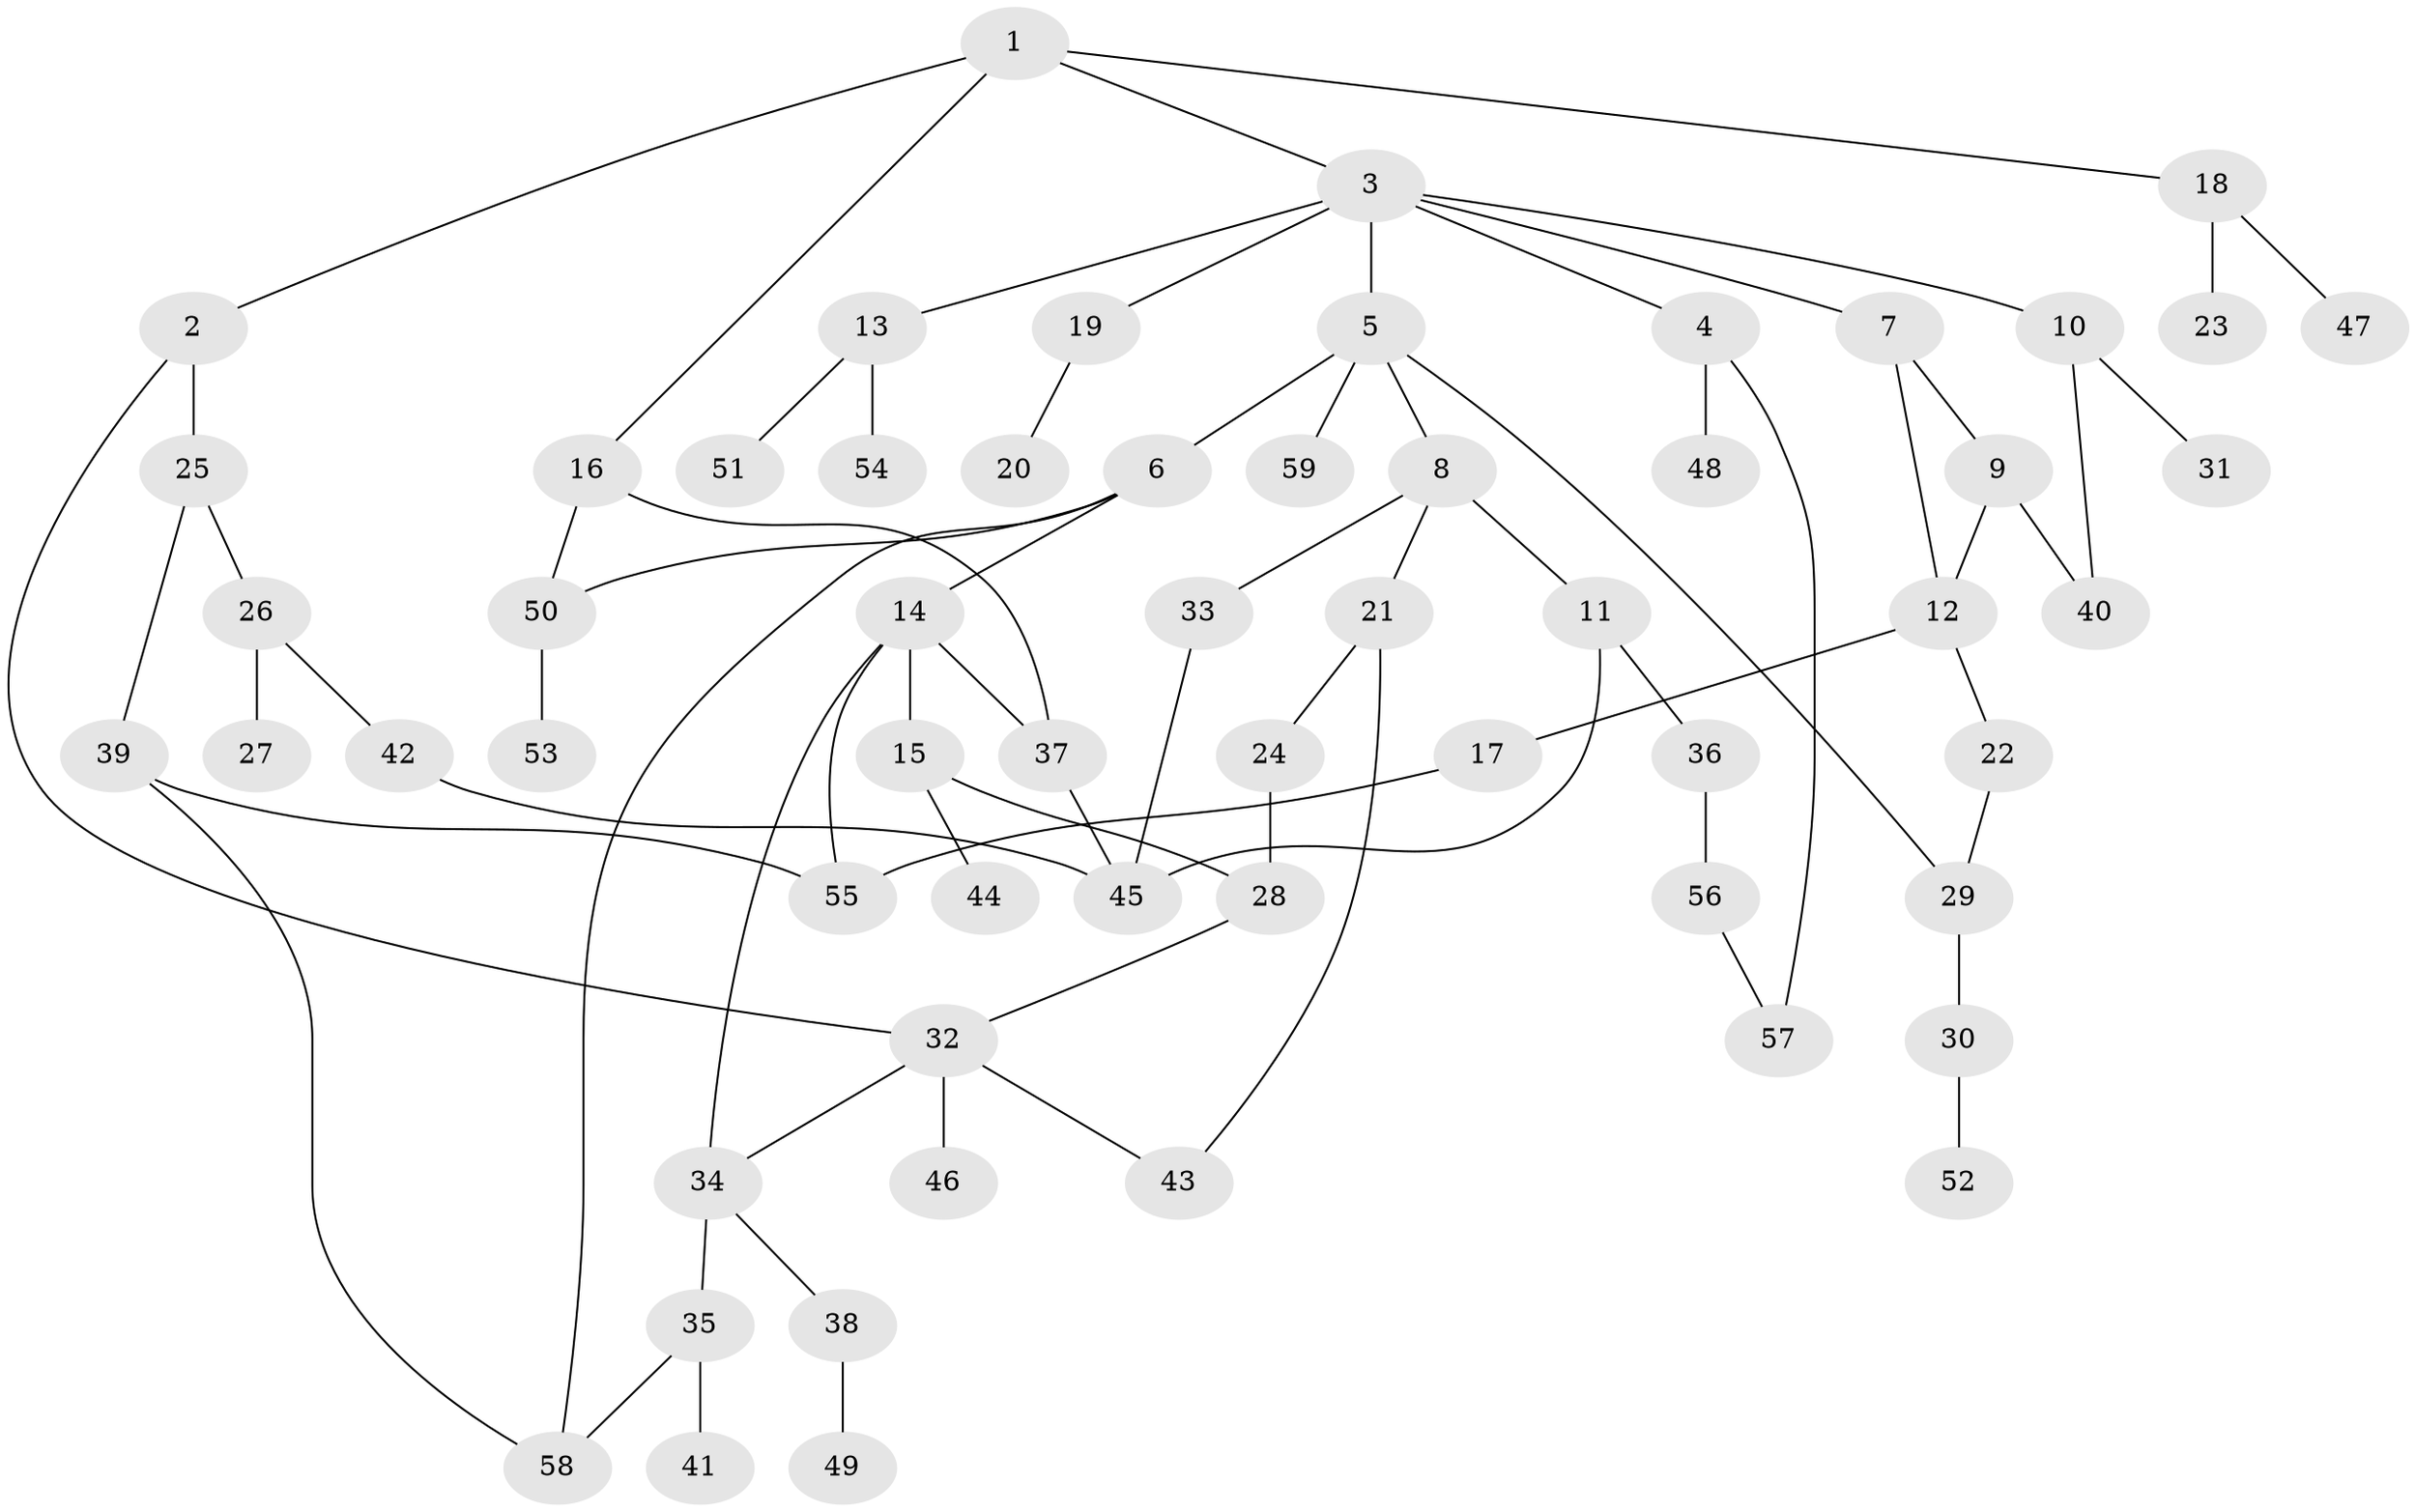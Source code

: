 // Generated by graph-tools (version 1.1) at 2025/10/02/27/25 16:10:53]
// undirected, 59 vertices, 75 edges
graph export_dot {
graph [start="1"]
  node [color=gray90,style=filled];
  1;
  2;
  3;
  4;
  5;
  6;
  7;
  8;
  9;
  10;
  11;
  12;
  13;
  14;
  15;
  16;
  17;
  18;
  19;
  20;
  21;
  22;
  23;
  24;
  25;
  26;
  27;
  28;
  29;
  30;
  31;
  32;
  33;
  34;
  35;
  36;
  37;
  38;
  39;
  40;
  41;
  42;
  43;
  44;
  45;
  46;
  47;
  48;
  49;
  50;
  51;
  52;
  53;
  54;
  55;
  56;
  57;
  58;
  59;
  1 -- 2;
  1 -- 3;
  1 -- 16;
  1 -- 18;
  2 -- 25;
  2 -- 32;
  3 -- 4;
  3 -- 5;
  3 -- 7;
  3 -- 10;
  3 -- 13;
  3 -- 19;
  4 -- 48;
  4 -- 57;
  5 -- 6;
  5 -- 8;
  5 -- 59;
  5 -- 29;
  6 -- 14;
  6 -- 50;
  6 -- 58;
  7 -- 9;
  7 -- 12;
  8 -- 11;
  8 -- 21;
  8 -- 33;
  9 -- 12;
  9 -- 40;
  10 -- 31;
  10 -- 40;
  11 -- 36;
  11 -- 45;
  12 -- 17;
  12 -- 22;
  13 -- 51;
  13 -- 54;
  14 -- 15;
  14 -- 55;
  14 -- 34;
  14 -- 37;
  15 -- 44;
  15 -- 28;
  16 -- 37;
  16 -- 50;
  17 -- 55;
  18 -- 23;
  18 -- 47;
  19 -- 20;
  21 -- 24;
  21 -- 43;
  22 -- 29;
  24 -- 28;
  25 -- 26;
  25 -- 39;
  26 -- 27;
  26 -- 42;
  28 -- 32;
  29 -- 30;
  30 -- 52;
  32 -- 34;
  32 -- 43;
  32 -- 46;
  33 -- 45;
  34 -- 35;
  34 -- 38;
  35 -- 41;
  35 -- 58;
  36 -- 56;
  37 -- 45;
  38 -- 49;
  39 -- 58;
  39 -- 55;
  42 -- 45;
  50 -- 53;
  56 -- 57;
}
